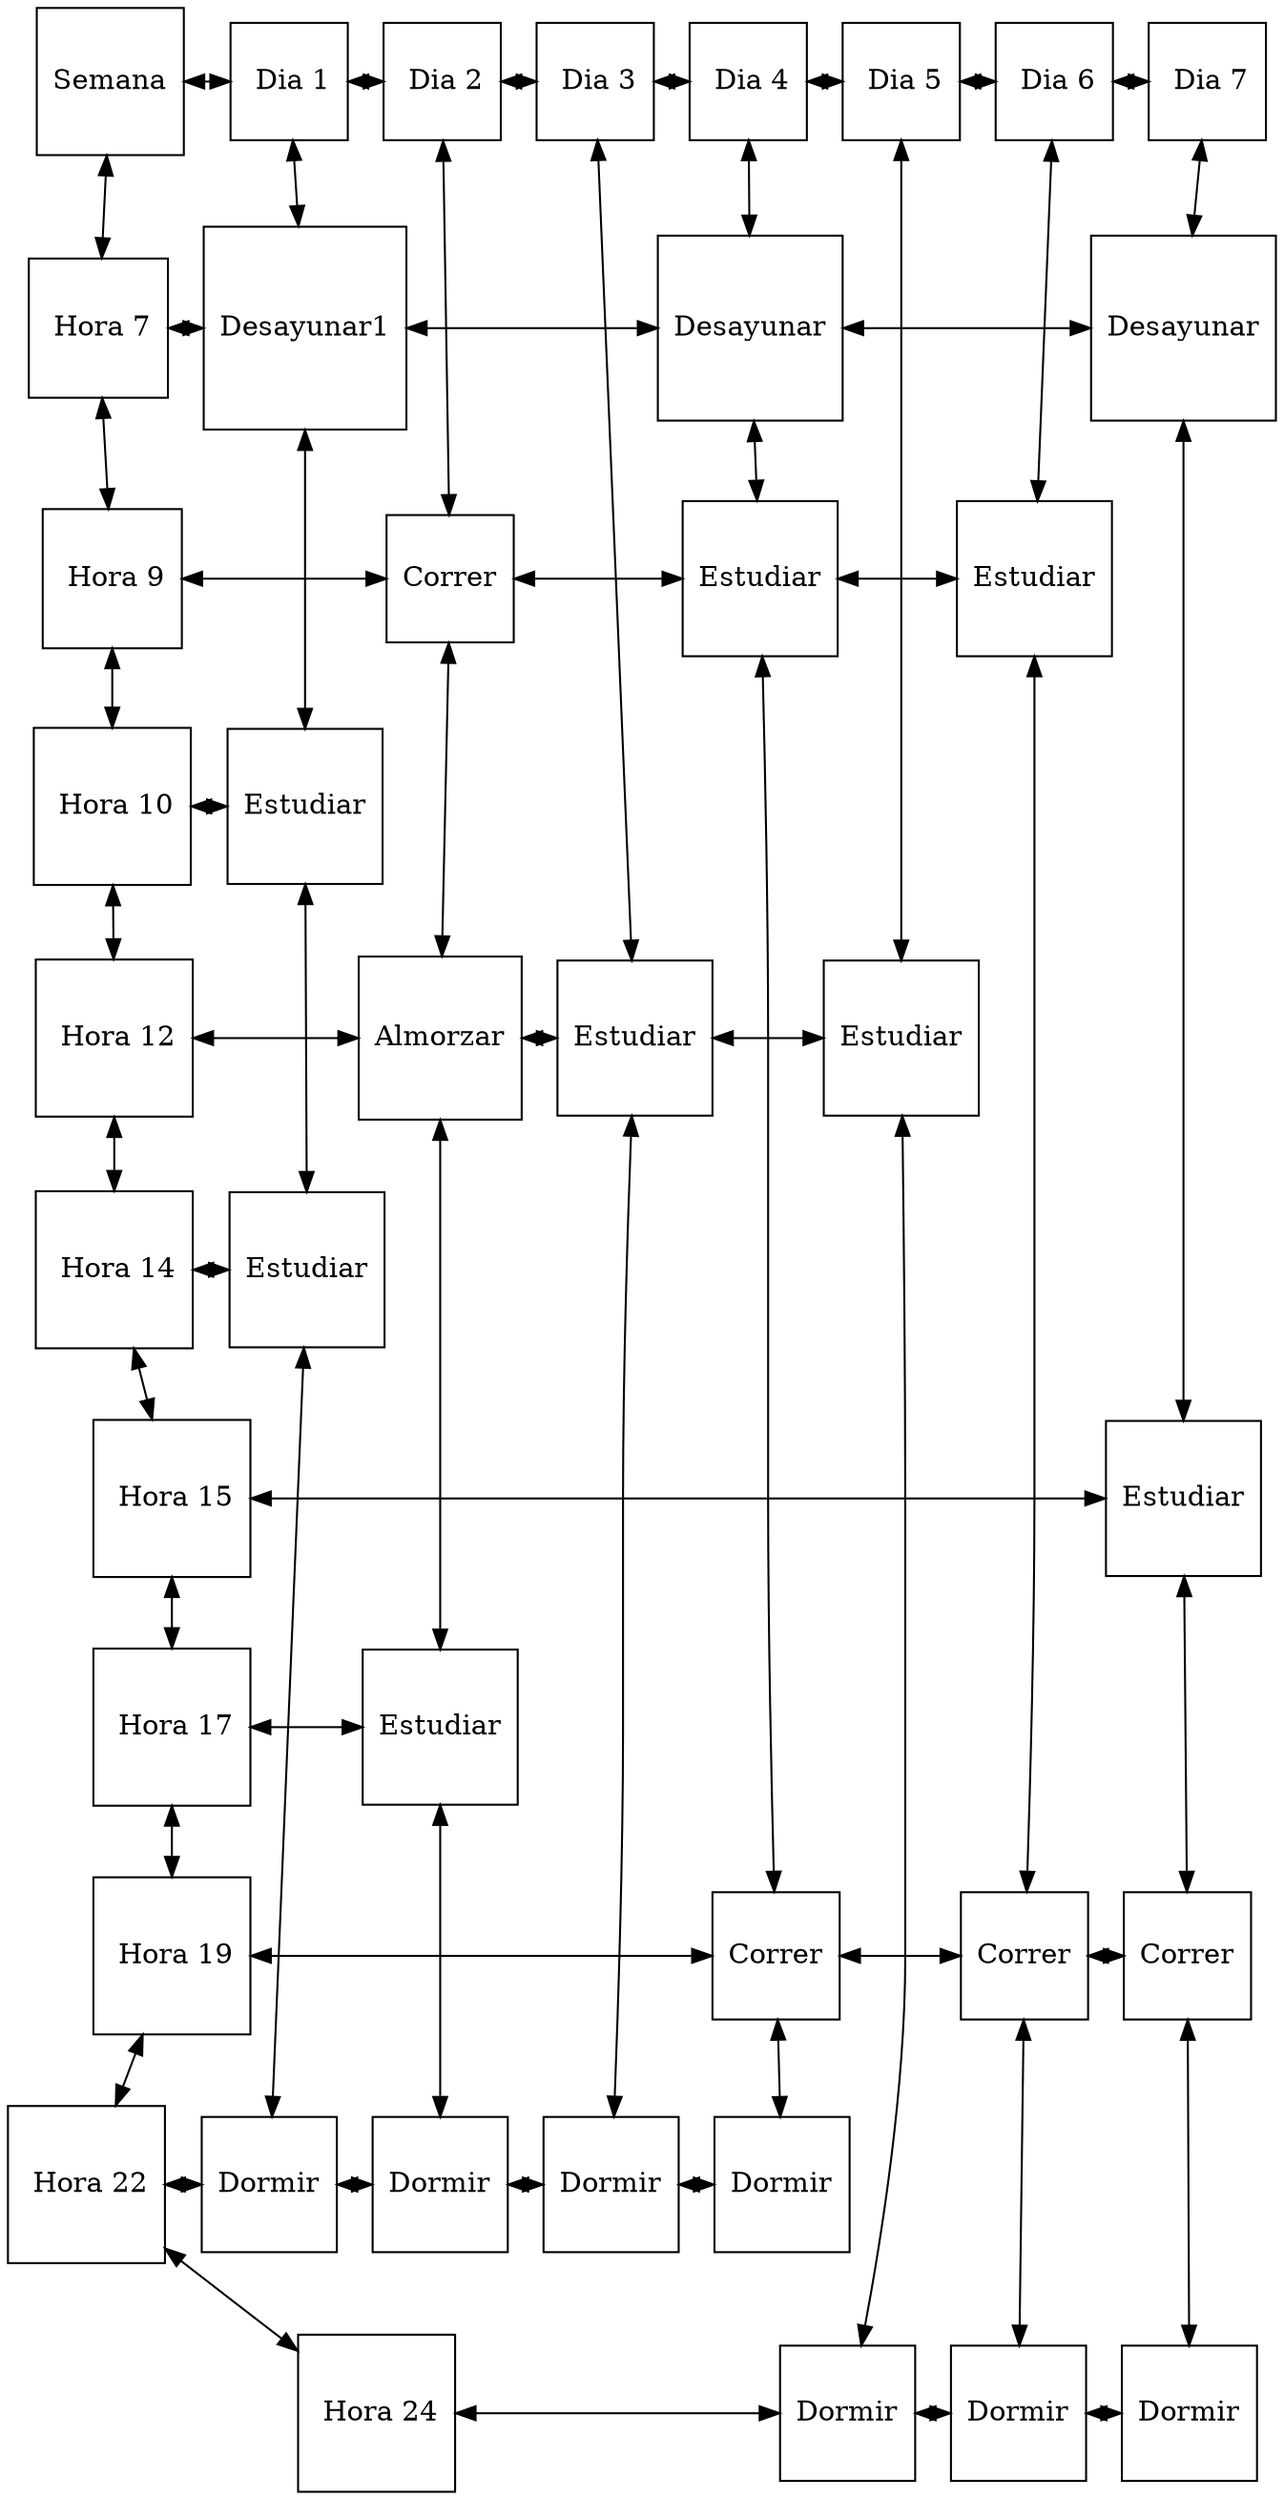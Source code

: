 digraph G { 
node [shape = square]; 
{rank=same Y_7 N_1_7 N_4_7 N_7_7 } 
{rank=same Y_9 N_2_9 N_4_9 N_6_9 } 
{rank=same Y_10 N_1_10 } 
{rank=same Y_12 N_2_12 N_3_12 N_5_12 } 
{rank=same Y_14 N_1_14 } 
{rank=same Y_15 N_7_15 } 
{rank=same Y_17 N_2_17 } 
{rank=same Y_19 N_4_19 N_6_19 N_7_19 } 
{rank=same Y_22 N_1_22 N_2_22 N_3_22 N_4_22 } 
{rank=same Y_24 N_5_24 N_6_24 N_7_24 } 
{rank=same P  X_1  X_2  X_3  X_4  X_5  X_6  X_7 } 
P [label="Semana"]; 
Y_7 [label=" Hora 7"]; N_1_7 [label="Desayunar1"]; N_4_7 [label="Desayunar"]; N_7_7 [label="Desayunar"]; 
Y_9 [label=" Hora 9"]; N_2_9 [label="Correr"]; N_4_9 [label="Estudiar"]; N_6_9 [label="Estudiar"]; 
Y_10 [label=" Hora 10"]; N_1_10 [label="Estudiar"]; 
Y_12 [label=" Hora 12"]; N_2_12 [label="Almorzar"]; N_3_12 [label="Estudiar"]; N_5_12 [label="Estudiar"]; 
Y_14 [label=" Hora 14"]; N_1_14 [label="Estudiar"]; 
Y_15 [label=" Hora 15"]; N_7_15 [label="Estudiar"]; 
Y_17 [label=" Hora 17"]; N_2_17 [label="Estudiar"]; 
Y_19 [label=" Hora 19"]; N_4_19 [label="Correr"]; N_6_19 [label="Correr"]; N_7_19 [label="Correr"]; 
Y_22 [label=" Hora 22"]; N_1_22 [label="Dormir"]; N_2_22 [label="Dormir"]; N_3_22 [label="Dormir"]; N_4_22 [label="Dormir"]; 
Y_24 [label=" Hora 24"]; N_5_24 [label="Dormir"]; N_6_24 [label="Dormir"]; N_7_24 [label="Dormir"]; 
X_1 [label=" Dia 1"]; X_2 [label=" Dia 2"]; X_3 [label=" Dia 3"]; X_4 [label=" Dia 4"]; X_5 [label=" Dia 5"]; X_6 [label=" Dia 6"]; X_7 [label=" Dia 7"]; 
P -> Y_7 [constaint=false,dir=both]; 
Y_7 -> N_1_7 [constaint=false,dir=both]; 
N_1_7-> N_4_7 [constaint=false,dir=both]; 
N_4_7-> N_7_7 [constaint=false,dir=both]; 
Y_7 -> Y_9 [constaint=false,dir=both]; 
Y_9 -> N_2_9 [constaint=false,dir=both]; 
N_2_9-> N_4_9 [constaint=false,dir=both]; 
N_4_9-> N_6_9 [constaint=false,dir=both]; 
Y_9 -> Y_10 [constaint=false,dir=both]; 
Y_10 -> N_1_10 [constaint=false,dir=both]; 
Y_10 -> Y_12 [constaint=false,dir=both]; 
Y_12 -> N_2_12 [constaint=false,dir=both]; 
N_2_12-> N_3_12 [constaint=false,dir=both]; 
N_3_12-> N_5_12 [constaint=false,dir=both]; 
Y_12 -> Y_14 [constaint=false,dir=both]; 
Y_14 -> N_1_14 [constaint=false,dir=both]; 
Y_14 -> Y_15 [constaint=false,dir=both]; 
Y_15 -> N_7_15 [constaint=false,dir=both]; 
Y_15 -> Y_17 [constaint=false,dir=both]; 
Y_17 -> N_2_17 [constaint=false,dir=both]; 
Y_17 -> Y_19 [constaint=false,dir=both]; 
Y_19 -> N_4_19 [constaint=false,dir=both]; 
N_4_19-> N_6_19 [constaint=false,dir=both]; 
N_6_19-> N_7_19 [constaint=false,dir=both]; 
Y_19 -> Y_22 [constaint=false,dir=both]; 
Y_22 -> N_1_22 [constaint=false,dir=both]; 
N_1_22-> N_2_22 [constaint=false,dir=both]; 
N_2_22-> N_3_22 [constaint=false,dir=both]; 
N_3_22-> N_4_22 [constaint=false,dir=both]; 
Y_22 -> Y_24 [constaint=false,dir=both]; 
Y_24 -> N_5_24 [constaint=false,dir=both]; 
N_5_24-> N_6_24 [constaint=false,dir=both]; 
N_6_24-> N_7_24 [constaint=false,dir=both]; 
P -> X_1 [constaint=false,dir=both]; 
X_1 -> N_1_7 [constaint=false,dir=both]; 
N_1_7-> N_1_10 [constaint=false,dir=both]; 
N_1_10-> N_1_14 [constaint=false,dir=both]; 
N_1_14-> N_1_22 [constaint=false,dir=both]; 
X_1 -> X_2 [constaint=false,dir=both]; 
X_2 -> N_2_9 [constaint=false,dir=both]; 
N_2_9-> N_2_12 [constaint=false,dir=both]; 
N_2_12-> N_2_17 [constaint=false,dir=both]; 
N_2_17-> N_2_22 [constaint=false,dir=both]; 
X_2 -> X_3 [constaint=false,dir=both]; 
X_3 -> N_3_12 [constaint=false,dir=both]; 
N_3_12-> N_3_22 [constaint=false,dir=both]; 
X_3 -> X_4 [constaint=false,dir=both]; 
X_4 -> N_4_7 [constaint=false,dir=both]; 
N_4_7-> N_4_9 [constaint=false,dir=both]; 
N_4_9-> N_4_19 [constaint=false,dir=both]; 
N_4_19-> N_4_22 [constaint=false,dir=both]; 
X_4 -> X_5 [constaint=false,dir=both]; 
X_5 -> N_5_12 [constaint=false,dir=both]; 
N_5_12-> N_5_24 [constaint=false,dir=both]; 
X_5 -> X_6 [constaint=false,dir=both]; 
X_6 -> N_6_9 [constaint=false,dir=both]; 
N_6_9-> N_6_19 [constaint=false,dir=both]; 
N_6_19-> N_6_24 [constaint=false,dir=both]; 
X_6 -> X_7 [constaint=false,dir=both]; 
X_7 -> N_7_7 [constaint=false,dir=both]; 
N_7_7-> N_7_15 [constaint=false,dir=both]; 
N_7_15-> N_7_19 [constaint=false,dir=both]; 
N_7_19-> N_7_24 [constaint=false,dir=both]; 
}